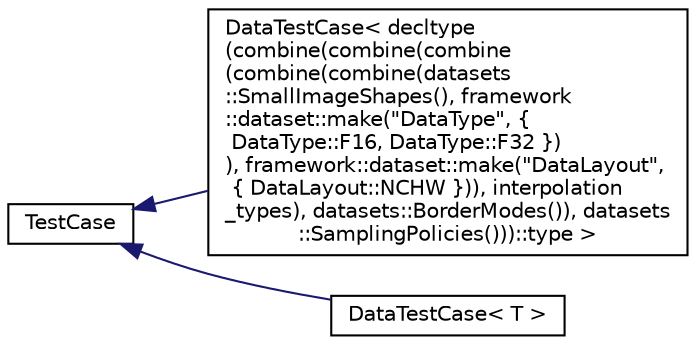 digraph "Graphical Class Hierarchy"
{
 // LATEX_PDF_SIZE
  edge [fontname="Helvetica",fontsize="10",labelfontname="Helvetica",labelfontsize="10"];
  node [fontname="Helvetica",fontsize="10",shape=record];
  rankdir="LR";
  Node0 [label="TestCase",height=0.2,width=0.4,color="black", fillcolor="white", style="filled",URL="$classarm__compute_1_1test_1_1framework_1_1_test_case.xhtml",tooltip="Abstract test case class."];
  Node0 -> Node1 [dir="back",color="midnightblue",fontsize="10",style="solid",fontname="Helvetica"];
  Node1 [label="DataTestCase\< decltype\l(combine(combine(combine\l(combine(combine(datasets\l::SmallImageShapes(), framework\l::dataset::make(\"DataType\", \{\l DataType::F16, DataType::F32 \})\l), framework::dataset::make(\"DataLayout\",\l \{ DataLayout::NCHW \})), interpolation\l_types), datasets::BorderModes()), datasets\l::SamplingPolicies()))::type \>",height=0.2,width=0.4,color="black", fillcolor="white", style="filled",URL="$classarm__compute_1_1test_1_1framework_1_1_data_test_case.xhtml",tooltip=" "];
  Node0 -> Node2 [dir="back",color="midnightblue",fontsize="10",style="solid",fontname="Helvetica"];
  Node2 [label="DataTestCase\< T \>",height=0.2,width=0.4,color="black", fillcolor="white", style="filled",URL="$classarm__compute_1_1test_1_1framework_1_1_data_test_case.xhtml",tooltip="Data test case class."];
}
